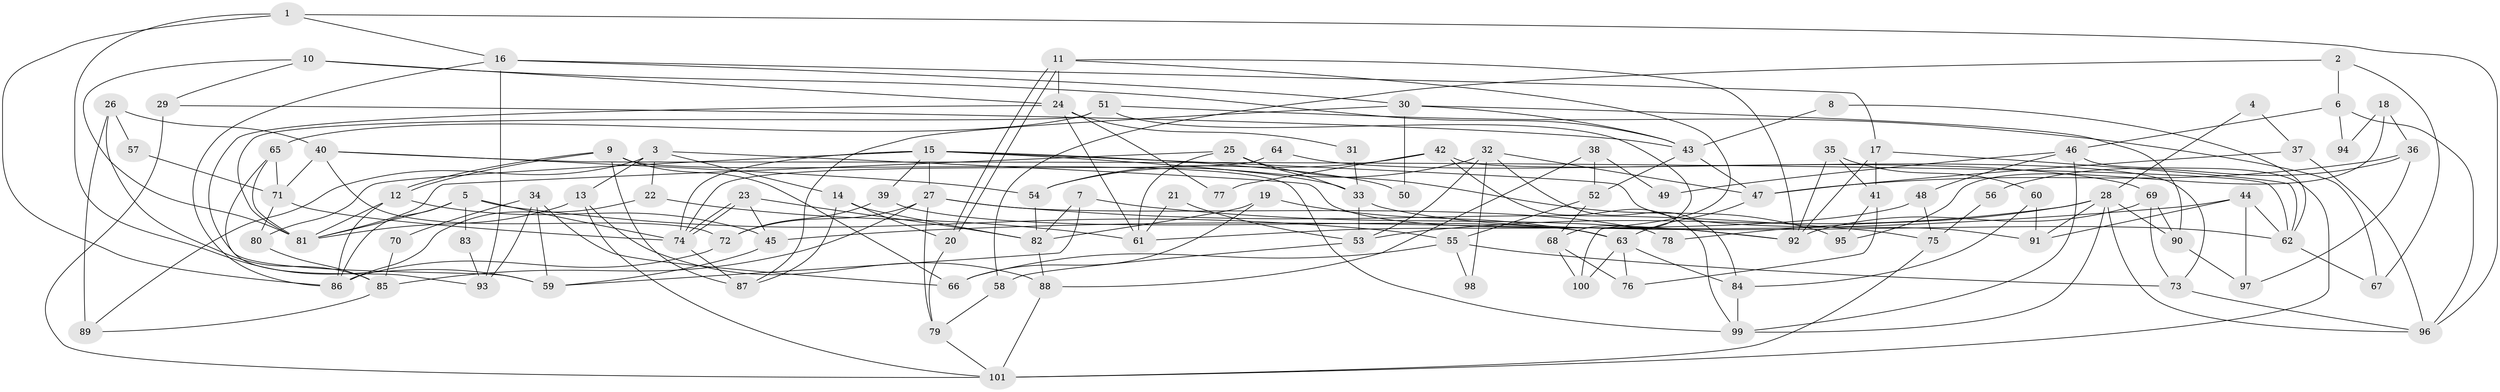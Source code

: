 // Generated by graph-tools (version 1.1) at 2025/15/03/09/25 04:15:19]
// undirected, 101 vertices, 202 edges
graph export_dot {
graph [start="1"]
  node [color=gray90,style=filled];
  1;
  2;
  3;
  4;
  5;
  6;
  7;
  8;
  9;
  10;
  11;
  12;
  13;
  14;
  15;
  16;
  17;
  18;
  19;
  20;
  21;
  22;
  23;
  24;
  25;
  26;
  27;
  28;
  29;
  30;
  31;
  32;
  33;
  34;
  35;
  36;
  37;
  38;
  39;
  40;
  41;
  42;
  43;
  44;
  45;
  46;
  47;
  48;
  49;
  50;
  51;
  52;
  53;
  54;
  55;
  56;
  57;
  58;
  59;
  60;
  61;
  62;
  63;
  64;
  65;
  66;
  67;
  68;
  69;
  70;
  71;
  72;
  73;
  74;
  75;
  76;
  77;
  78;
  79;
  80;
  81;
  82;
  83;
  84;
  85;
  86;
  87;
  88;
  89;
  90;
  91;
  92;
  93;
  94;
  95;
  96;
  97;
  98;
  99;
  100;
  101;
  1 -- 16;
  1 -- 86;
  1 -- 59;
  1 -- 96;
  2 -- 58;
  2 -- 6;
  2 -- 67;
  3 -- 92;
  3 -- 22;
  3 -- 13;
  3 -- 14;
  3 -- 89;
  4 -- 28;
  4 -- 37;
  5 -- 74;
  5 -- 81;
  5 -- 55;
  5 -- 83;
  5 -- 86;
  6 -- 96;
  6 -- 46;
  6 -- 94;
  7 -- 59;
  7 -- 82;
  7 -- 92;
  8 -- 43;
  8 -- 62;
  9 -- 87;
  9 -- 12;
  9 -- 12;
  9 -- 66;
  9 -- 99;
  10 -- 24;
  10 -- 29;
  10 -- 43;
  10 -- 81;
  11 -- 20;
  11 -- 20;
  11 -- 92;
  11 -- 24;
  11 -- 100;
  12 -- 45;
  12 -- 81;
  12 -- 86;
  13 -- 81;
  13 -- 88;
  13 -- 101;
  14 -- 87;
  14 -- 20;
  14 -- 82;
  15 -- 27;
  15 -- 33;
  15 -- 39;
  15 -- 50;
  15 -- 74;
  15 -- 80;
  15 -- 91;
  16 -- 86;
  16 -- 30;
  16 -- 17;
  16 -- 93;
  17 -- 62;
  17 -- 41;
  17 -- 92;
  18 -- 36;
  18 -- 95;
  18 -- 94;
  19 -- 82;
  19 -- 66;
  19 -- 63;
  20 -- 79;
  21 -- 53;
  21 -- 61;
  22 -- 86;
  22 -- 61;
  23 -- 82;
  23 -- 74;
  23 -- 74;
  23 -- 45;
  24 -- 59;
  24 -- 31;
  24 -- 61;
  24 -- 77;
  25 -- 81;
  25 -- 61;
  25 -- 33;
  25 -- 95;
  26 -- 89;
  26 -- 85;
  26 -- 40;
  26 -- 57;
  27 -- 72;
  27 -- 79;
  27 -- 75;
  27 -- 78;
  27 -- 85;
  28 -- 99;
  28 -- 96;
  28 -- 53;
  28 -- 78;
  28 -- 90;
  28 -- 91;
  29 -- 43;
  29 -- 101;
  30 -- 90;
  30 -- 43;
  30 -- 50;
  30 -- 87;
  31 -- 33;
  32 -- 47;
  32 -- 53;
  32 -- 54;
  32 -- 84;
  32 -- 98;
  33 -- 62;
  33 -- 53;
  34 -- 93;
  34 -- 59;
  34 -- 66;
  34 -- 70;
  35 -- 92;
  35 -- 60;
  35 -- 41;
  36 -- 47;
  36 -- 97;
  36 -- 56;
  37 -- 47;
  37 -- 96;
  38 -- 52;
  38 -- 88;
  38 -- 49;
  39 -- 63;
  39 -- 72;
  40 -- 72;
  40 -- 54;
  40 -- 62;
  40 -- 71;
  41 -- 76;
  41 -- 95;
  42 -- 54;
  42 -- 99;
  42 -- 73;
  42 -- 77;
  43 -- 52;
  43 -- 47;
  44 -- 62;
  44 -- 91;
  44 -- 45;
  44 -- 97;
  45 -- 59;
  46 -- 101;
  46 -- 99;
  46 -- 48;
  46 -- 49;
  47 -- 63;
  48 -- 75;
  48 -- 61;
  51 -- 65;
  51 -- 81;
  51 -- 67;
  51 -- 68;
  52 -- 55;
  52 -- 68;
  53 -- 58;
  54 -- 82;
  55 -- 66;
  55 -- 73;
  55 -- 98;
  56 -- 75;
  57 -- 71;
  58 -- 79;
  60 -- 91;
  60 -- 84;
  62 -- 67;
  63 -- 76;
  63 -- 84;
  63 -- 100;
  64 -- 74;
  64 -- 69;
  65 -- 81;
  65 -- 71;
  65 -- 93;
  68 -- 100;
  68 -- 76;
  69 -- 92;
  69 -- 73;
  69 -- 90;
  70 -- 85;
  71 -- 74;
  71 -- 80;
  72 -- 86;
  73 -- 96;
  74 -- 87;
  75 -- 101;
  79 -- 101;
  80 -- 85;
  82 -- 88;
  83 -- 93;
  84 -- 99;
  85 -- 89;
  88 -- 101;
  90 -- 97;
}
